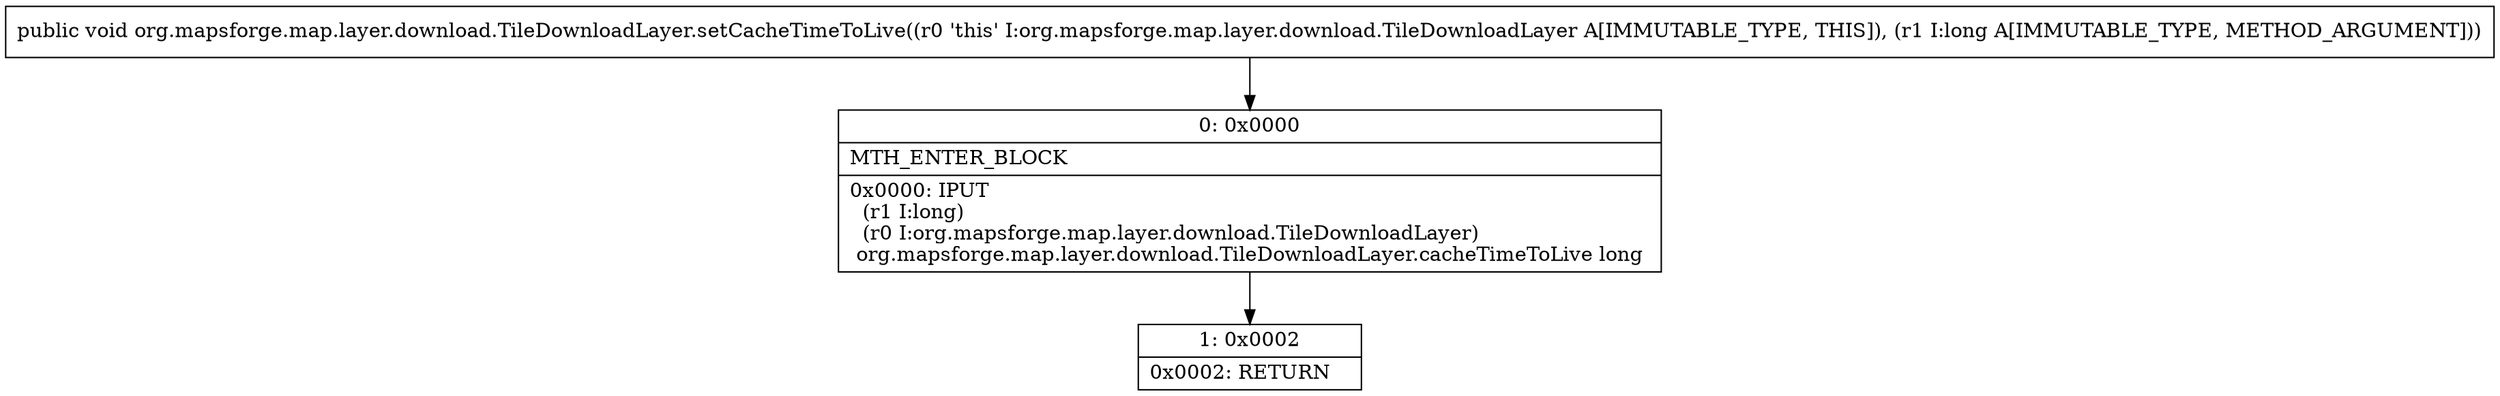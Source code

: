 digraph "CFG fororg.mapsforge.map.layer.download.TileDownloadLayer.setCacheTimeToLive(J)V" {
Node_0 [shape=record,label="{0\:\ 0x0000|MTH_ENTER_BLOCK\l|0x0000: IPUT  \l  (r1 I:long)\l  (r0 I:org.mapsforge.map.layer.download.TileDownloadLayer)\l org.mapsforge.map.layer.download.TileDownloadLayer.cacheTimeToLive long \l}"];
Node_1 [shape=record,label="{1\:\ 0x0002|0x0002: RETURN   \l}"];
MethodNode[shape=record,label="{public void org.mapsforge.map.layer.download.TileDownloadLayer.setCacheTimeToLive((r0 'this' I:org.mapsforge.map.layer.download.TileDownloadLayer A[IMMUTABLE_TYPE, THIS]), (r1 I:long A[IMMUTABLE_TYPE, METHOD_ARGUMENT])) }"];
MethodNode -> Node_0;
Node_0 -> Node_1;
}

